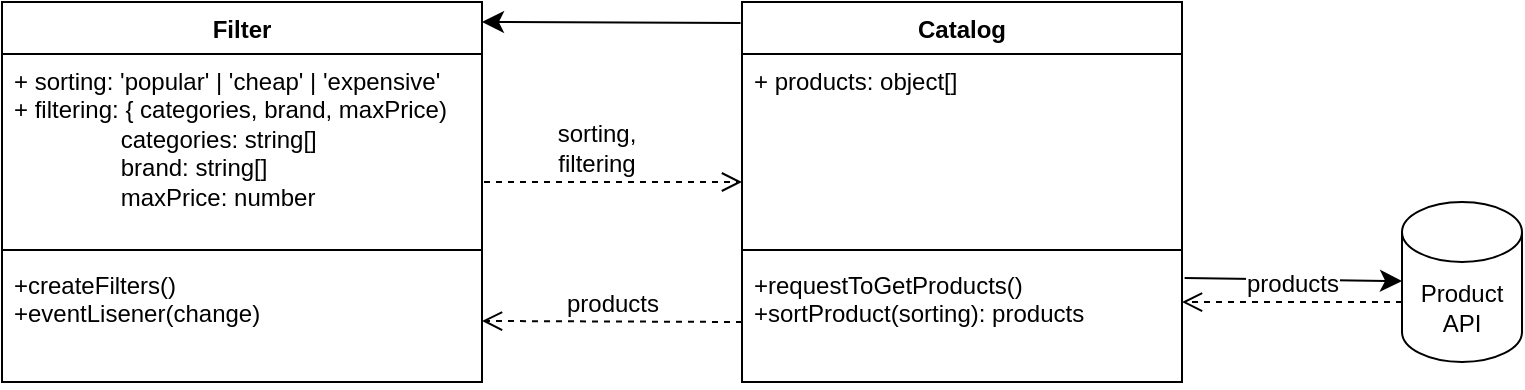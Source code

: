<mxfile version="23.1.7" type="github">
  <diagram id="C5RBs43oDa-KdzZeNtuy" name="Page-1">
    <mxGraphModel dx="794" dy="509" grid="1" gridSize="10" guides="1" tooltips="1" connect="1" arrows="1" fold="1" page="1" pageScale="1" pageWidth="827" pageHeight="1169" math="0" shadow="0">
      <root>
        <mxCell id="WIyWlLk6GJQsqaUBKTNV-0" />
        <mxCell id="WIyWlLk6GJQsqaUBKTNV-1" parent="WIyWlLk6GJQsqaUBKTNV-0" />
        <mxCell id="ib1jx9rt4TvfZTGL_VWz-0" value="Filter" style="swimlane;fontStyle=1;align=center;verticalAlign=top;childLayout=stackLayout;horizontal=1;startSize=26;horizontalStack=0;resizeParent=1;resizeParentMax=0;resizeLast=0;collapsible=1;marginBottom=0;whiteSpace=wrap;html=1;" vertex="1" parent="WIyWlLk6GJQsqaUBKTNV-1">
          <mxGeometry x="100" y="230" width="240" height="190" as="geometry" />
        </mxCell>
        <mxCell id="ib1jx9rt4TvfZTGL_VWz-1" value="+ sorting: &#39;popular&#39; | &#39;cheap&#39; | &#39;expensive&#39;&lt;br&gt;+ filtering: { categories, brand, maxPrice)&lt;br&gt;&lt;span style=&quot;white-space: pre;&quot;&gt;&#x9;&lt;/span&gt;&lt;span style=&quot;white-space: pre;&quot;&gt;&#x9;&lt;/span&gt;categories: string[]&lt;br&gt;&lt;span style=&quot;white-space: pre;&quot;&gt;&#x9;&lt;/span&gt;&lt;span style=&quot;white-space: pre;&quot;&gt;&#x9;&lt;/span&gt;brand: string[]&lt;br&gt;&lt;span style=&quot;white-space: pre;&quot;&gt;&#x9;&lt;/span&gt;&lt;span style=&quot;white-space: pre;&quot;&gt;&#x9;&lt;/span&gt;maxPrice: number" style="text;strokeColor=none;fillColor=none;align=left;verticalAlign=top;spacingLeft=4;spacingRight=4;overflow=hidden;rotatable=0;points=[[0,0.5],[1,0.5]];portConstraint=eastwest;whiteSpace=wrap;html=1;" vertex="1" parent="ib1jx9rt4TvfZTGL_VWz-0">
          <mxGeometry y="26" width="240" height="94" as="geometry" />
        </mxCell>
        <mxCell id="ib1jx9rt4TvfZTGL_VWz-2" value="" style="line;strokeWidth=1;fillColor=none;align=left;verticalAlign=middle;spacingTop=-1;spacingLeft=3;spacingRight=3;rotatable=0;labelPosition=right;points=[];portConstraint=eastwest;strokeColor=inherit;" vertex="1" parent="ib1jx9rt4TvfZTGL_VWz-0">
          <mxGeometry y="120" width="240" height="8" as="geometry" />
        </mxCell>
        <mxCell id="ib1jx9rt4TvfZTGL_VWz-3" value="+createFilters&lt;span style=&quot;background-color: initial;&quot;&gt;()&lt;br&gt;+eventLisener(change)&lt;br&gt;&lt;/span&gt;" style="text;strokeColor=none;fillColor=none;align=left;verticalAlign=top;spacingLeft=4;spacingRight=4;overflow=hidden;rotatable=0;points=[[0,0.5],[1,0.5]];portConstraint=eastwest;whiteSpace=wrap;html=1;" vertex="1" parent="ib1jx9rt4TvfZTGL_VWz-0">
          <mxGeometry y="128" width="240" height="62" as="geometry" />
        </mxCell>
        <mxCell id="ib1jx9rt4TvfZTGL_VWz-10" value="Catalog" style="swimlane;fontStyle=1;align=center;verticalAlign=top;childLayout=stackLayout;horizontal=1;startSize=26;horizontalStack=0;resizeParent=1;resizeParentMax=0;resizeLast=0;collapsible=1;marginBottom=0;whiteSpace=wrap;html=1;" vertex="1" parent="WIyWlLk6GJQsqaUBKTNV-1">
          <mxGeometry x="470" y="230" width="220" height="190" as="geometry" />
        </mxCell>
        <mxCell id="ib1jx9rt4TvfZTGL_VWz-11" value="+ products: object[]&lt;div&gt;&lt;br/&gt;&lt;/div&gt;" style="text;strokeColor=none;fillColor=none;align=left;verticalAlign=top;spacingLeft=4;spacingRight=4;overflow=hidden;rotatable=0;points=[[0,0.5],[1,0.5]];portConstraint=eastwest;whiteSpace=wrap;html=1;" vertex="1" parent="ib1jx9rt4TvfZTGL_VWz-10">
          <mxGeometry y="26" width="220" height="94" as="geometry" />
        </mxCell>
        <mxCell id="ib1jx9rt4TvfZTGL_VWz-12" value="" style="line;strokeWidth=1;fillColor=none;align=left;verticalAlign=middle;spacingTop=-1;spacingLeft=3;spacingRight=3;rotatable=0;labelPosition=right;points=[];portConstraint=eastwest;strokeColor=inherit;" vertex="1" parent="ib1jx9rt4TvfZTGL_VWz-10">
          <mxGeometry y="120" width="220" height="8" as="geometry" />
        </mxCell>
        <mxCell id="ib1jx9rt4TvfZTGL_VWz-13" value="+requestToGetProducts&lt;span style=&quot;background-color: initial;&quot;&gt;()&lt;br&gt;+sortProduct(sorting): products&lt;br&gt;&lt;/span&gt;" style="text;strokeColor=none;fillColor=none;align=left;verticalAlign=top;spacingLeft=4;spacingRight=4;overflow=hidden;rotatable=0;points=[[0,0.5],[1,0.5]];portConstraint=eastwest;whiteSpace=wrap;html=1;" vertex="1" parent="ib1jx9rt4TvfZTGL_VWz-10">
          <mxGeometry y="128" width="220" height="62" as="geometry" />
        </mxCell>
        <mxCell id="ib1jx9rt4TvfZTGL_VWz-16" style="edgeStyle=none;curved=1;rounded=0;orthogonalLoop=1;jettySize=auto;html=1;fontSize=12;startSize=8;endSize=8;entryX=1.003;entryY=0.383;entryDx=0;entryDy=0;entryPerimeter=0;" edge="1" parent="WIyWlLk6GJQsqaUBKTNV-1">
          <mxGeometry relative="1" as="geometry">
            <mxPoint x="469.28" y="240.541" as="sourcePoint" />
            <mxPoint x="340" y="240.002" as="targetPoint" />
          </mxGeometry>
        </mxCell>
        <mxCell id="ib1jx9rt4TvfZTGL_VWz-17" value="sorting,&lt;br&gt;filtering" style="html=1;verticalAlign=bottom;endArrow=open;dashed=1;endSize=8;curved=0;rounded=0;fontSize=12;exitX=1;exitY=0.5;exitDx=0;exitDy=0;" edge="1" parent="WIyWlLk6GJQsqaUBKTNV-1" source="ib1jx9rt4TvfZTGL_VWz-1">
          <mxGeometry relative="1" as="geometry">
            <mxPoint x="460" y="360" as="sourcePoint" />
            <mxPoint x="470" y="320" as="targetPoint" />
            <Array as="points">
              <mxPoint x="340" y="320" />
            </Array>
          </mxGeometry>
        </mxCell>
        <mxCell id="ib1jx9rt4TvfZTGL_VWz-21" value="products" style="html=1;verticalAlign=bottom;endArrow=open;dashed=1;endSize=8;curved=0;rounded=0;fontSize=12;exitX=0.009;exitY=0.306;exitDx=0;exitDy=0;exitPerimeter=0;" edge="1" parent="WIyWlLk6GJQsqaUBKTNV-1" target="ib1jx9rt4TvfZTGL_VWz-3">
          <mxGeometry relative="1" as="geometry">
            <mxPoint x="470" y="390.002" as="sourcePoint" />
            <mxPoint x="339.46" y="390.636" as="targetPoint" />
          </mxGeometry>
        </mxCell>
        <mxCell id="ib1jx9rt4TvfZTGL_VWz-22" value="Product&lt;br&gt;API" style="shape=cylinder3;whiteSpace=wrap;html=1;boundedLbl=1;backgroundOutline=1;size=15;" vertex="1" parent="WIyWlLk6GJQsqaUBKTNV-1">
          <mxGeometry x="800" y="330" width="60" height="80" as="geometry" />
        </mxCell>
        <mxCell id="ib1jx9rt4TvfZTGL_VWz-23" style="edgeStyle=none;curved=1;rounded=0;orthogonalLoop=1;jettySize=auto;html=1;fontSize=12;startSize=8;endSize=8;exitX=1.006;exitY=0.161;exitDx=0;exitDy=0;exitPerimeter=0;" edge="1" parent="WIyWlLk6GJQsqaUBKTNV-1" source="ib1jx9rt4TvfZTGL_VWz-13" target="ib1jx9rt4TvfZTGL_VWz-22">
          <mxGeometry relative="1" as="geometry" />
        </mxCell>
        <mxCell id="ib1jx9rt4TvfZTGL_VWz-25" value="products" style="html=1;verticalAlign=bottom;endArrow=open;dashed=1;endSize=8;curved=0;rounded=0;fontSize=12;entryX=1;entryY=0.355;entryDx=0;entryDy=0;entryPerimeter=0;" edge="1" parent="WIyWlLk6GJQsqaUBKTNV-1" target="ib1jx9rt4TvfZTGL_VWz-13">
          <mxGeometry relative="1" as="geometry">
            <mxPoint x="800" y="380" as="sourcePoint" />
            <mxPoint x="720" y="324.5" as="targetPoint" />
          </mxGeometry>
        </mxCell>
      </root>
    </mxGraphModel>
  </diagram>
</mxfile>
